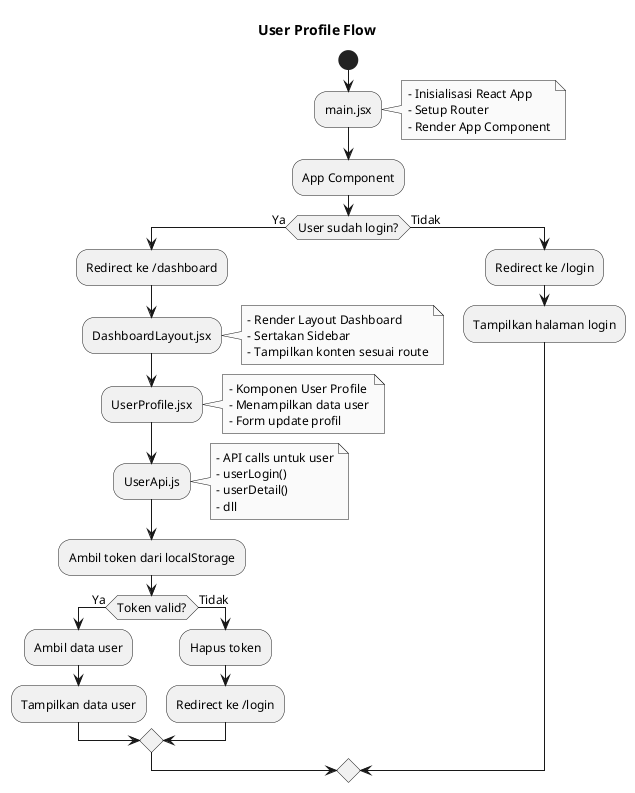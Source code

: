@startuml User Profile Flow

skinparam monochrome true
skinparam backgroundColor #ffffff
skinparam defaultFontName Arial
skinparam defaultFontSize 12

title User Profile Flow

start

:main.jsx;
note right
  - Inisialisasi React App
  - Setup Router
  - Render App Component
end note

:App Component;
if (User sudah login?) then (Ya)
  :Redirect ke /dashboard;
  :DashboardLayout.jsx;
  note right
    - Render Layout Dashboard
    - Sertakan Sidebar
    - Tampilkan konten sesuai route
  end note

  :UserProfile.jsx;
  note right
    - Komponen User Profile
    - Menampilkan data user
    - Form update profil
  end note

  :UserApi.js;
  note right
    - API calls untuk user
    - userLogin()
    - userDetail()
    - dll
  end note

  :Ambil token dari localStorage;
  if (Token valid?) then (Ya)
    :Ambil data user;
    :Tampilkan data user;
  else (Tidak)
    :Hapus token;
    :Redirect ke /login;
  endif

else (Tidak)
  :Redirect ke /login;
  :Tampilkan halaman login;
endif

@enduml